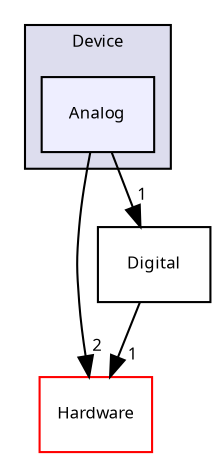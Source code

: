 digraph "Src/Com/Device/Analog" {
  compound=true
  node [ fontsize="8", fontname="Sans"];
  edge [ labelfontsize="8", labelfontname="Sans"];
  subgraph clusterdir_2a558d16df89988b4c6c11cfefbb84e6 {
    graph [ bgcolor="#ddddee", pencolor="black", label="Device" fontname="Sans", fontsize="8", URL="dir_2a558d16df89988b4c6c11cfefbb84e6.html"]
  dir_00c6df6f25809595cf92a3aca31f12a4 [shape=box, label="Analog", style="filled", fillcolor="#eeeeff", pencolor="black", URL="dir_00c6df6f25809595cf92a3aca31f12a4.html"];
  }
  dir_29f4e3bfd8240ce7bca12dff6b06edb8 [shape=box label="Hardware" fillcolor="white" style="filled" color="red" URL="dir_29f4e3bfd8240ce7bca12dff6b06edb8.html"];
  dir_3831b991dccef12bfcdceca69c46be61 [shape=box label="Digital" URL="dir_3831b991dccef12bfcdceca69c46be61.html"];
  dir_00c6df6f25809595cf92a3aca31f12a4->dir_29f4e3bfd8240ce7bca12dff6b06edb8 [headlabel="2", labeldistance=1.5 headhref="dir_000003_000009.html"];
  dir_00c6df6f25809595cf92a3aca31f12a4->dir_3831b991dccef12bfcdceca69c46be61 [headlabel="1", labeldistance=1.5 headhref="dir_000003_000005.html"];
  dir_3831b991dccef12bfcdceca69c46be61->dir_29f4e3bfd8240ce7bca12dff6b06edb8 [headlabel="1", labeldistance=1.5 headhref="dir_000005_000009.html"];
}
